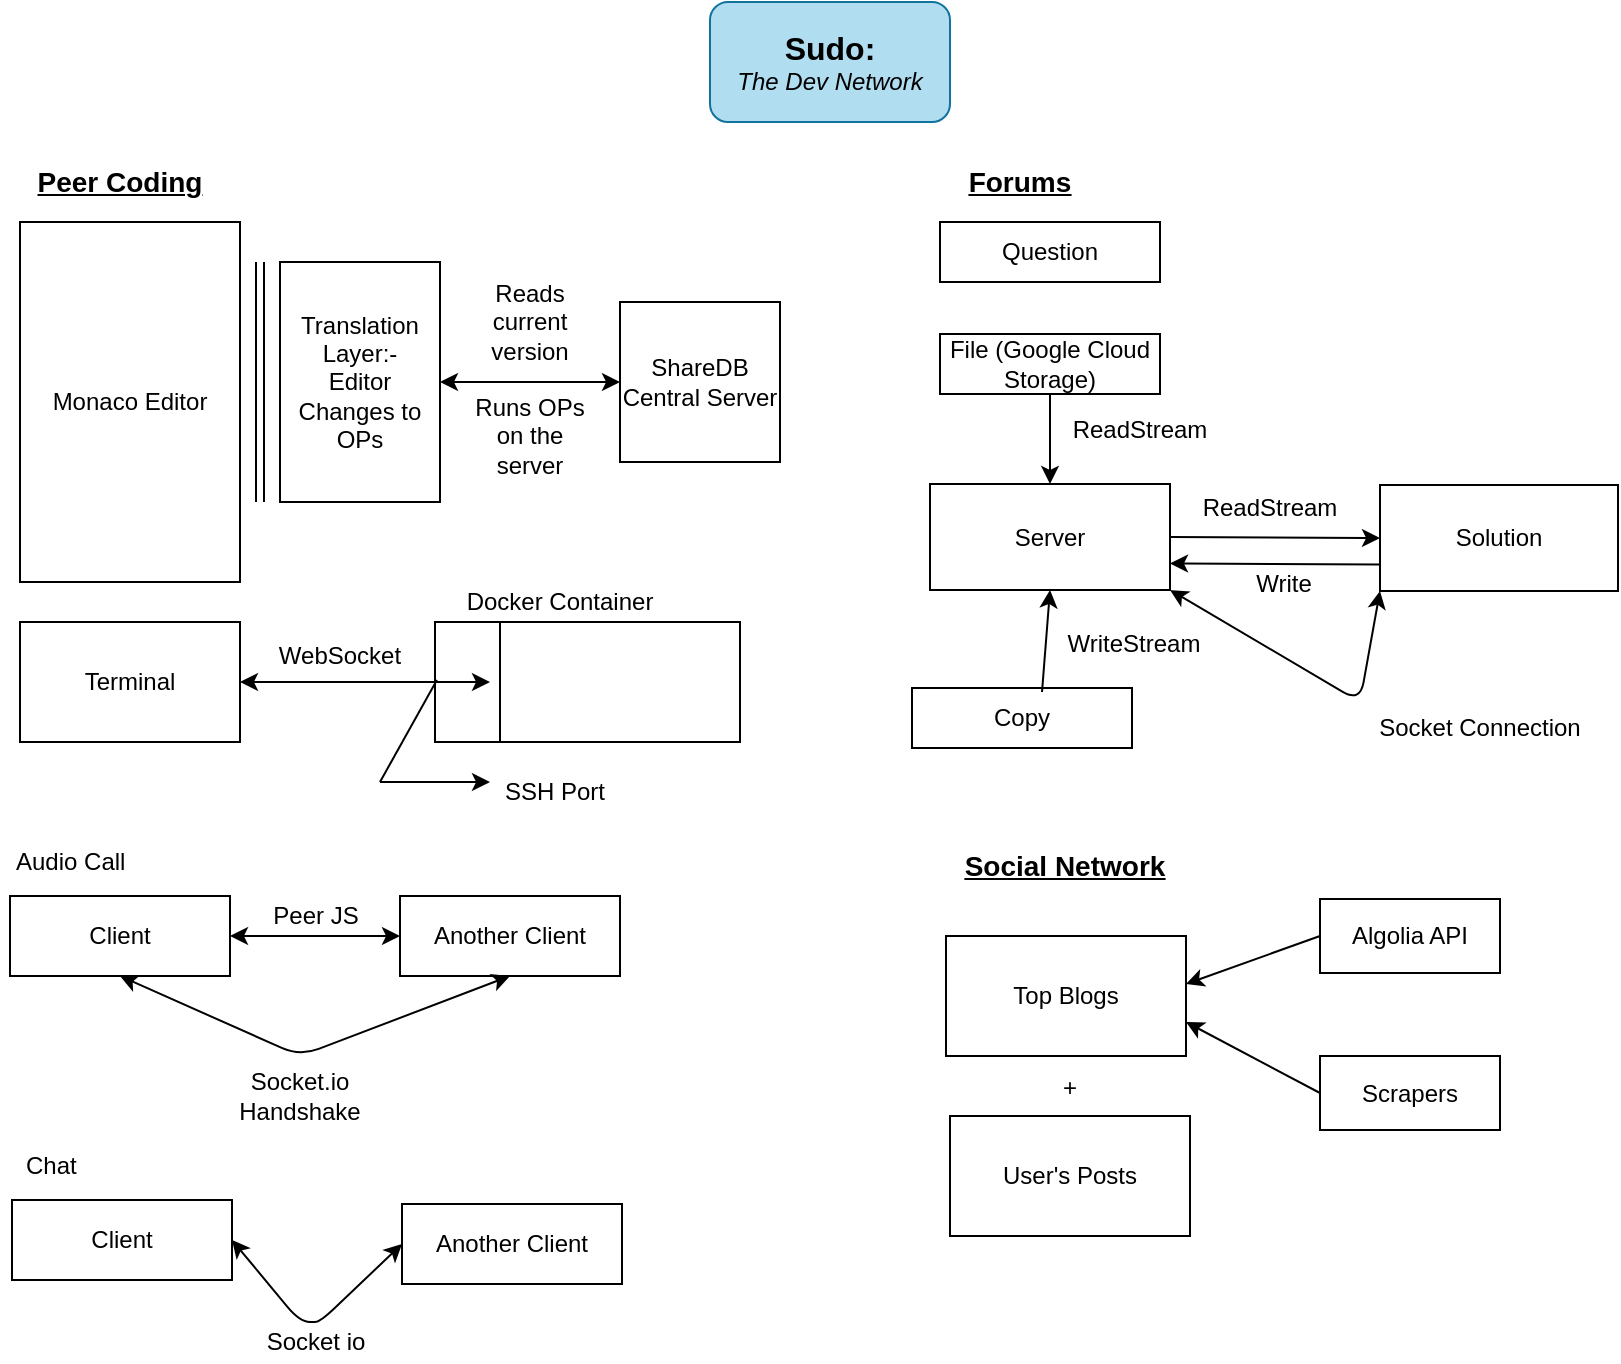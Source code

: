 <mxfile version="14.1.1" type="github">
  <diagram id="fr1w96f5VSQeFLQVV3Er" name="Page-1">
    <mxGraphModel dx="1336" dy="725" grid="1" gridSize="10" guides="1" tooltips="1" connect="1" arrows="1" fold="1" page="1" pageScale="1" pageWidth="850" pageHeight="1100" math="0" shadow="0">
      <root>
        <mxCell id="0" />
        <mxCell id="1" parent="0" />
        <mxCell id="4FfG-Y0kpK9tPXOZfxrR-1" value="&lt;div style=&quot;font-size: 16px&quot;&gt;&lt;b&gt;Sudo: &lt;/b&gt;&lt;br&gt;&lt;/div&gt;&lt;div&gt;&lt;i&gt;The Dev Network&lt;/i&gt;&lt;/div&gt;" style="rounded=1;whiteSpace=wrap;html=1;fillColor=#b1ddf0;strokeColor=#10739e;" vertex="1" parent="1">
          <mxGeometry x="365" y="10" width="120" height="60" as="geometry" />
        </mxCell>
        <mxCell id="4FfG-Y0kpK9tPXOZfxrR-3" value="&lt;font style=&quot;font-size: 14px&quot;&gt;&lt;u&gt;&lt;b&gt;Peer Coding&lt;/b&gt;&lt;/u&gt;&lt;/font&gt;" style="text;html=1;strokeColor=none;fillColor=none;align=center;verticalAlign=middle;whiteSpace=wrap;rounded=0;" vertex="1" parent="1">
          <mxGeometry x="10" y="80" width="120" height="40" as="geometry" />
        </mxCell>
        <mxCell id="4FfG-Y0kpK9tPXOZfxrR-5" value="Monaco Editor" style="rounded=0;whiteSpace=wrap;html=1;" vertex="1" parent="1">
          <mxGeometry x="20" y="120" width="110" height="180" as="geometry" />
        </mxCell>
        <mxCell id="4FfG-Y0kpK9tPXOZfxrR-6" value="Terminal" style="rounded=0;whiteSpace=wrap;html=1;" vertex="1" parent="1">
          <mxGeometry x="20" y="320" width="110" height="60" as="geometry" />
        </mxCell>
        <mxCell id="4FfG-Y0kpK9tPXOZfxrR-10" value="" style="shape=link;html=1;" edge="1" parent="1">
          <mxGeometry width="100" relative="1" as="geometry">
            <mxPoint x="140" y="260" as="sourcePoint" />
            <mxPoint x="140" y="140" as="targetPoint" />
          </mxGeometry>
        </mxCell>
        <mxCell id="4FfG-Y0kpK9tPXOZfxrR-11" value="&lt;div&gt;Translation Layer:-&lt;/div&gt;&lt;div&gt;Editor Changes to OPs&lt;br&gt;&lt;/div&gt;" style="rounded=0;whiteSpace=wrap;html=1;" vertex="1" parent="1">
          <mxGeometry x="150" y="140" width="80" height="120" as="geometry" />
        </mxCell>
        <mxCell id="4FfG-Y0kpK9tPXOZfxrR-13" value="&lt;div&gt;ShareDB&lt;/div&gt;&lt;div&gt;Central Server&lt;br&gt;&lt;/div&gt;" style="whiteSpace=wrap;html=1;aspect=fixed;" vertex="1" parent="1">
          <mxGeometry x="320" y="160" width="80" height="80" as="geometry" />
        </mxCell>
        <mxCell id="4FfG-Y0kpK9tPXOZfxrR-17" value="" style="endArrow=classic;startArrow=classic;html=1;entryX=0;entryY=0.5;entryDx=0;entryDy=0;exitX=1;exitY=0.5;exitDx=0;exitDy=0;" edge="1" parent="1" source="4FfG-Y0kpK9tPXOZfxrR-11" target="4FfG-Y0kpK9tPXOZfxrR-13">
          <mxGeometry width="50" height="50" relative="1" as="geometry">
            <mxPoint x="250" y="220" as="sourcePoint" />
            <mxPoint x="300" y="170" as="targetPoint" />
          </mxGeometry>
        </mxCell>
        <mxCell id="4FfG-Y0kpK9tPXOZfxrR-18" value="Reads current version" style="text;html=1;strokeColor=none;fillColor=none;align=center;verticalAlign=middle;whiteSpace=wrap;rounded=0;" vertex="1" parent="1">
          <mxGeometry x="245" y="160" width="60" height="20" as="geometry" />
        </mxCell>
        <mxCell id="4FfG-Y0kpK9tPXOZfxrR-19" value="Runs OPs on the server" style="text;html=1;strokeColor=none;fillColor=none;align=center;verticalAlign=middle;whiteSpace=wrap;rounded=0;" vertex="1" parent="1">
          <mxGeometry x="240" y="212" width="70" height="30" as="geometry" />
        </mxCell>
        <mxCell id="4FfG-Y0kpK9tPXOZfxrR-21" value="" style="endArrow=classic;startArrow=classic;html=1;entryX=0;entryY=0.5;entryDx=0;entryDy=0;" edge="1" parent="1" target="4FfG-Y0kpK9tPXOZfxrR-27">
          <mxGeometry width="50" height="50" relative="1" as="geometry">
            <mxPoint x="130" y="350" as="sourcePoint" />
            <mxPoint x="290" y="350" as="targetPoint" />
          </mxGeometry>
        </mxCell>
        <mxCell id="4FfG-Y0kpK9tPXOZfxrR-23" value="" style="verticalLabelPosition=bottom;verticalAlign=top;html=1;shape=mxgraph.basic.rect;fillColor2=none;strokeWidth=1;size=20;indent=5;fillColor=none;" vertex="1" parent="1">
          <mxGeometry x="227.5" y="320" width="120" height="60" as="geometry" />
        </mxCell>
        <mxCell id="4FfG-Y0kpK9tPXOZfxrR-25" value="WebSocket" style="text;html=1;strokeColor=none;fillColor=none;align=center;verticalAlign=middle;whiteSpace=wrap;rounded=0;" vertex="1" parent="1">
          <mxGeometry x="160" y="327" width="40" height="20" as="geometry" />
        </mxCell>
        <mxCell id="4FfG-Y0kpK9tPXOZfxrR-27" value="&lt;font style=&quot;font-size: 13px&quot;&gt;tty&lt;/font&gt;" style="text;html=1;strokeColor=none;fillColor=none;align=center;verticalAlign=middle;whiteSpace=wrap;rounded=0;" vertex="1" parent="1">
          <mxGeometry x="255" y="340" width="40" height="20" as="geometry" />
        </mxCell>
        <mxCell id="4FfG-Y0kpK9tPXOZfxrR-28" value="&lt;div&gt;Docker Container&lt;/div&gt;" style="text;html=1;strokeColor=none;fillColor=none;align=center;verticalAlign=middle;whiteSpace=wrap;rounded=0;" vertex="1" parent="1">
          <mxGeometry x="230" y="300" width="120" height="20" as="geometry" />
        </mxCell>
        <mxCell id="4FfG-Y0kpK9tPXOZfxrR-31" value="SSH Port" style="text;html=1;strokeColor=none;fillColor=none;align=center;verticalAlign=middle;whiteSpace=wrap;rounded=0;" vertex="1" parent="1">
          <mxGeometry x="255" y="395" width="65" height="20" as="geometry" />
        </mxCell>
        <mxCell id="4FfG-Y0kpK9tPXOZfxrR-36" value="" style="endArrow=none;html=1;entryX=0.008;entryY=0.483;entryDx=0;entryDy=0;entryPerimeter=0;" edge="1" parent="1" target="4FfG-Y0kpK9tPXOZfxrR-23">
          <mxGeometry width="50" height="50" relative="1" as="geometry">
            <mxPoint x="200" y="400" as="sourcePoint" />
            <mxPoint x="230" y="390" as="targetPoint" />
          </mxGeometry>
        </mxCell>
        <mxCell id="4FfG-Y0kpK9tPXOZfxrR-37" value="" style="endArrow=classic;html=1;entryX=0;entryY=0.25;entryDx=0;entryDy=0;" edge="1" parent="1" target="4FfG-Y0kpK9tPXOZfxrR-31">
          <mxGeometry width="50" height="50" relative="1" as="geometry">
            <mxPoint x="200" y="400" as="sourcePoint" />
            <mxPoint x="250" y="350" as="targetPoint" />
          </mxGeometry>
        </mxCell>
        <mxCell id="4FfG-Y0kpK9tPXOZfxrR-39" value="Client" style="rounded=0;whiteSpace=wrap;html=1;" vertex="1" parent="1">
          <mxGeometry x="15" y="457" width="110" height="40" as="geometry" />
        </mxCell>
        <mxCell id="4FfG-Y0kpK9tPXOZfxrR-45" value="Another Client" style="rounded=0;whiteSpace=wrap;html=1;" vertex="1" parent="1">
          <mxGeometry x="210" y="457" width="110" height="40" as="geometry" />
        </mxCell>
        <mxCell id="4FfG-Y0kpK9tPXOZfxrR-51" value="" style="endArrow=classic;startArrow=classic;html=1;entryX=0;entryY=0.5;entryDx=0;entryDy=0;exitX=1;exitY=0.5;exitDx=0;exitDy=0;" edge="1" parent="1" source="4FfG-Y0kpK9tPXOZfxrR-39" target="4FfG-Y0kpK9tPXOZfxrR-45">
          <mxGeometry width="50" height="50" relative="1" as="geometry">
            <mxPoint x="125" y="460" as="sourcePoint" />
            <mxPoint x="175" y="410" as="targetPoint" />
          </mxGeometry>
        </mxCell>
        <mxCell id="4FfG-Y0kpK9tPXOZfxrR-53" value="" style="endArrow=classic;startArrow=classic;html=1;exitX=0.5;exitY=1;exitDx=0;exitDy=0;entryX=0.5;entryY=1;entryDx=0;entryDy=0;" edge="1" parent="1" source="4FfG-Y0kpK9tPXOZfxrR-39" target="4FfG-Y0kpK9tPXOZfxrR-45">
          <mxGeometry width="50" height="50" relative="1" as="geometry">
            <mxPoint x="150" y="567" as="sourcePoint" />
            <mxPoint x="200" y="517" as="targetPoint" />
            <Array as="points">
              <mxPoint x="160" y="537" />
            </Array>
          </mxGeometry>
        </mxCell>
        <mxCell id="4FfG-Y0kpK9tPXOZfxrR-54" value="Socket.io&lt;br&gt;&lt;div&gt;Handshake &lt;/div&gt;" style="text;html=1;strokeColor=none;fillColor=none;align=center;verticalAlign=middle;whiteSpace=wrap;rounded=0;" vertex="1" parent="1">
          <mxGeometry x="120" y="537" width="80" height="40" as="geometry" />
        </mxCell>
        <mxCell id="4FfG-Y0kpK9tPXOZfxrR-55" value="Peer JS" style="text;html=1;strokeColor=none;fillColor=none;align=center;verticalAlign=middle;whiteSpace=wrap;rounded=0;" vertex="1" parent="1">
          <mxGeometry x="143" y="457" width="50" height="20" as="geometry" />
        </mxCell>
        <mxCell id="4FfG-Y0kpK9tPXOZfxrR-56" value="Audio Call" style="text;html=1;strokeColor=none;fillColor=none;align=left;verticalAlign=middle;whiteSpace=wrap;rounded=0;" vertex="1" parent="1">
          <mxGeometry x="16" y="430" width="100" height="20" as="geometry" />
        </mxCell>
        <mxCell id="4FfG-Y0kpK9tPXOZfxrR-57" value="Client" style="rounded=0;whiteSpace=wrap;html=1;" vertex="1" parent="1">
          <mxGeometry x="16" y="609" width="110" height="40" as="geometry" />
        </mxCell>
        <mxCell id="4FfG-Y0kpK9tPXOZfxrR-58" value="Another Client" style="rounded=0;whiteSpace=wrap;html=1;" vertex="1" parent="1">
          <mxGeometry x="211" y="611" width="110" height="40" as="geometry" />
        </mxCell>
        <mxCell id="4FfG-Y0kpK9tPXOZfxrR-59" value="Socket io" style="text;html=1;strokeColor=none;fillColor=none;align=center;verticalAlign=middle;whiteSpace=wrap;rounded=0;" vertex="1" parent="1">
          <mxGeometry x="133" y="670" width="70" height="20" as="geometry" />
        </mxCell>
        <mxCell id="4FfG-Y0kpK9tPXOZfxrR-60" value="Chat" style="text;html=1;strokeColor=none;fillColor=none;align=left;verticalAlign=middle;whiteSpace=wrap;rounded=0;" vertex="1" parent="1">
          <mxGeometry x="21" y="582" width="100" height="20" as="geometry" />
        </mxCell>
        <mxCell id="4FfG-Y0kpK9tPXOZfxrR-61" value="" style="endArrow=classic;startArrow=classic;html=1;entryX=0;entryY=0.5;entryDx=0;entryDy=0;exitX=1;exitY=0.5;exitDx=0;exitDy=0;" edge="1" parent="1" source="4FfG-Y0kpK9tPXOZfxrR-57" target="4FfG-Y0kpK9tPXOZfxrR-58">
          <mxGeometry width="50" height="50" relative="1" as="geometry">
            <mxPoint x="130" y="631" as="sourcePoint" />
            <mxPoint x="175" y="582" as="targetPoint" />
            <Array as="points">
              <mxPoint x="160" y="670" />
              <mxPoint x="170" y="670" />
            </Array>
          </mxGeometry>
        </mxCell>
        <mxCell id="4FfG-Y0kpK9tPXOZfxrR-62" value="&lt;u&gt;&lt;font style=&quot;font-size: 14px&quot;&gt;&lt;b&gt;Forums&lt;/b&gt;&lt;/font&gt;&lt;/u&gt;" style="text;html=1;strokeColor=none;fillColor=none;align=center;verticalAlign=middle;whiteSpace=wrap;rounded=0;fontStyle=4" vertex="1" parent="1">
          <mxGeometry x="460" y="80" width="120" height="40" as="geometry" />
        </mxCell>
        <mxCell id="4FfG-Y0kpK9tPXOZfxrR-64" value="Question" style="rounded=0;whiteSpace=wrap;html=1;" vertex="1" parent="1">
          <mxGeometry x="480" y="120" width="110" height="30" as="geometry" />
        </mxCell>
        <mxCell id="4FfG-Y0kpK9tPXOZfxrR-65" value="Server" style="rounded=0;whiteSpace=wrap;html=1;align=center;" vertex="1" parent="1">
          <mxGeometry x="475" y="251" width="120" height="53" as="geometry" />
        </mxCell>
        <mxCell id="4FfG-Y0kpK9tPXOZfxrR-66" value="File (Google Cloud Storage)" style="rounded=0;whiteSpace=wrap;html=1;" vertex="1" parent="1">
          <mxGeometry x="480" y="176" width="110" height="30" as="geometry" />
        </mxCell>
        <mxCell id="4FfG-Y0kpK9tPXOZfxrR-67" value="" style="endArrow=classic;html=1;exitX=0.5;exitY=1;exitDx=0;exitDy=0;verticalAlign=top;horizontal=1;" edge="1" parent="1" source="4FfG-Y0kpK9tPXOZfxrR-66" target="4FfG-Y0kpK9tPXOZfxrR-65">
          <mxGeometry width="50" height="50" relative="1" as="geometry">
            <mxPoint x="590" y="262" as="sourcePoint" />
            <mxPoint x="640" y="212" as="targetPoint" />
          </mxGeometry>
        </mxCell>
        <mxCell id="4FfG-Y0kpK9tPXOZfxrR-68" value="ReadStream" style="text;html=1;strokeColor=none;fillColor=none;align=center;verticalAlign=middle;whiteSpace=wrap;rounded=0;" vertex="1" parent="1">
          <mxGeometry x="537" y="214" width="86" height="20" as="geometry" />
        </mxCell>
        <mxCell id="4FfG-Y0kpK9tPXOZfxrR-70" value="Solution" style="rounded=0;whiteSpace=wrap;html=1;align=center;" vertex="1" parent="1">
          <mxGeometry x="700" y="251.5" width="119" height="53" as="geometry" />
        </mxCell>
        <mxCell id="4FfG-Y0kpK9tPXOZfxrR-71" value="" style="endArrow=classic;html=1;exitX=1;exitY=0.5;exitDx=0;exitDy=0;entryX=0;entryY=0.5;entryDx=0;entryDy=0;" edge="1" parent="1" source="4FfG-Y0kpK9tPXOZfxrR-65" target="4FfG-Y0kpK9tPXOZfxrR-70">
          <mxGeometry width="50" height="50" relative="1" as="geometry">
            <mxPoint x="610" y="340" as="sourcePoint" />
            <mxPoint x="660" y="290" as="targetPoint" />
          </mxGeometry>
        </mxCell>
        <mxCell id="4FfG-Y0kpK9tPXOZfxrR-72" value="ReadStream" style="text;html=1;strokeColor=none;fillColor=none;align=center;verticalAlign=middle;whiteSpace=wrap;rounded=0;" vertex="1" parent="1">
          <mxGeometry x="600" y="251.5" width="90" height="22.5" as="geometry" />
        </mxCell>
        <mxCell id="4FfG-Y0kpK9tPXOZfxrR-76" value="&lt;div&gt;Copy&lt;/div&gt;" style="rounded=0;whiteSpace=wrap;html=1;" vertex="1" parent="1">
          <mxGeometry x="466" y="353" width="110" height="30" as="geometry" />
        </mxCell>
        <mxCell id="4FfG-Y0kpK9tPXOZfxrR-77" value="WriteStream" style="text;html=1;strokeColor=none;fillColor=none;align=center;verticalAlign=middle;whiteSpace=wrap;rounded=0;" vertex="1" parent="1">
          <mxGeometry x="534" y="321" width="86" height="20" as="geometry" />
        </mxCell>
        <mxCell id="4FfG-Y0kpK9tPXOZfxrR-78" value="" style="endArrow=classic;html=1;exitX=0.591;exitY=0.067;exitDx=0;exitDy=0;verticalAlign=top;horizontal=1;exitPerimeter=0;" edge="1" parent="1" source="4FfG-Y0kpK9tPXOZfxrR-76">
          <mxGeometry width="50" height="50" relative="1" as="geometry">
            <mxPoint x="534.5" y="310" as="sourcePoint" />
            <mxPoint x="535" y="304" as="targetPoint" />
          </mxGeometry>
        </mxCell>
        <mxCell id="4FfG-Y0kpK9tPXOZfxrR-80" value="" style="endArrow=classic;html=1;exitX=0;exitY=0.75;exitDx=0;exitDy=0;entryX=1;entryY=0.75;entryDx=0;entryDy=0;" edge="1" parent="1" source="4FfG-Y0kpK9tPXOZfxrR-70" target="4FfG-Y0kpK9tPXOZfxrR-65">
          <mxGeometry width="50" height="50" relative="1" as="geometry">
            <mxPoint x="680" y="397" as="sourcePoint" />
            <mxPoint x="730" y="347" as="targetPoint" />
          </mxGeometry>
        </mxCell>
        <mxCell id="4FfG-Y0kpK9tPXOZfxrR-81" value="Write" style="text;html=1;strokeColor=none;fillColor=none;align=center;verticalAlign=middle;whiteSpace=wrap;rounded=0;" vertex="1" parent="1">
          <mxGeometry x="607" y="289.5" width="90" height="22.5" as="geometry" />
        </mxCell>
        <mxCell id="4FfG-Y0kpK9tPXOZfxrR-83" value="" style="endArrow=classic;startArrow=classic;html=1;exitX=1;exitY=1;exitDx=0;exitDy=0;entryX=0;entryY=1;entryDx=0;entryDy=0;" edge="1" parent="1" source="4FfG-Y0kpK9tPXOZfxrR-65" target="4FfG-Y0kpK9tPXOZfxrR-70">
          <mxGeometry width="50" height="50" relative="1" as="geometry">
            <mxPoint x="690" y="430" as="sourcePoint" />
            <mxPoint x="740" y="380" as="targetPoint" />
            <Array as="points">
              <mxPoint x="690" y="360" />
            </Array>
          </mxGeometry>
        </mxCell>
        <mxCell id="4FfG-Y0kpK9tPXOZfxrR-86" value="Text" style="text;html=1;strokeColor=none;fillColor=none;align=center;verticalAlign=middle;whiteSpace=wrap;rounded=0;" vertex="1" parent="1">
          <mxGeometry x="300" y="340" width="40" height="20" as="geometry" />
        </mxCell>
        <mxCell id="4FfG-Y0kpK9tPXOZfxrR-87" value="Socket Connection" style="text;html=1;strokeColor=none;fillColor=none;align=center;verticalAlign=middle;whiteSpace=wrap;rounded=0;" vertex="1" parent="1">
          <mxGeometry x="690" y="363" width="120" height="20" as="geometry" />
        </mxCell>
        <mxCell id="4FfG-Y0kpK9tPXOZfxrR-89" value="&lt;u&gt;&lt;font style=&quot;font-size: 14px&quot;&gt;&lt;b&gt;Social Network&lt;/b&gt;&lt;/font&gt;&lt;/u&gt;" style="text;html=1;strokeColor=none;fillColor=none;align=center;verticalAlign=middle;whiteSpace=wrap;rounded=0;fontStyle=4" vertex="1" parent="1">
          <mxGeometry x="475" y="422" width="135" height="40" as="geometry" />
        </mxCell>
        <mxCell id="4FfG-Y0kpK9tPXOZfxrR-90" value="Top Blogs" style="rounded=0;whiteSpace=wrap;html=1;align=center;" vertex="1" parent="1">
          <mxGeometry x="483" y="477" width="120" height="60" as="geometry" />
        </mxCell>
        <mxCell id="4FfG-Y0kpK9tPXOZfxrR-91" value="User&#39;s Posts" style="rounded=0;whiteSpace=wrap;html=1;align=center;" vertex="1" parent="1">
          <mxGeometry x="485" y="567" width="120" height="60" as="geometry" />
        </mxCell>
        <mxCell id="4FfG-Y0kpK9tPXOZfxrR-92" value="+" style="text;html=1;strokeColor=none;fillColor=none;align=center;verticalAlign=middle;whiteSpace=wrap;rounded=0;" vertex="1" parent="1">
          <mxGeometry x="525" y="543" width="40" height="20" as="geometry" />
        </mxCell>
        <mxCell id="4FfG-Y0kpK9tPXOZfxrR-93" value="" style="rounded=0;whiteSpace=wrap;html=1;align=center;" vertex="1" parent="1">
          <mxGeometry x="260" y="320" width="120" height="60" as="geometry" />
        </mxCell>
        <mxCell id="4FfG-Y0kpK9tPXOZfxrR-94" value="Algolia API" style="rounded=0;whiteSpace=wrap;html=1;align=center;" vertex="1" parent="1">
          <mxGeometry x="670" y="458.5" width="90" height="37" as="geometry" />
        </mxCell>
        <mxCell id="4FfG-Y0kpK9tPXOZfxrR-95" value="Scrapers" style="rounded=0;whiteSpace=wrap;html=1;align=center;" vertex="1" parent="1">
          <mxGeometry x="670" y="537" width="90" height="37" as="geometry" />
        </mxCell>
        <mxCell id="4FfG-Y0kpK9tPXOZfxrR-96" value="" style="endArrow=classic;html=1;entryX=1;entryY=0.4;entryDx=0;entryDy=0;exitX=0;exitY=0.5;exitDx=0;exitDy=0;entryPerimeter=0;" edge="1" parent="1" source="4FfG-Y0kpK9tPXOZfxrR-94" target="4FfG-Y0kpK9tPXOZfxrR-90">
          <mxGeometry width="50" height="50" relative="1" as="geometry">
            <mxPoint x="290" y="380" as="sourcePoint" />
            <mxPoint x="340" y="330" as="targetPoint" />
          </mxGeometry>
        </mxCell>
        <mxCell id="4FfG-Y0kpK9tPXOZfxrR-97" value="" style="endArrow=classic;html=1;entryX=1;entryY=0.717;entryDx=0;entryDy=0;exitX=0;exitY=0.5;exitDx=0;exitDy=0;entryPerimeter=0;" edge="1" parent="1" source="4FfG-Y0kpK9tPXOZfxrR-95" target="4FfG-Y0kpK9tPXOZfxrR-90">
          <mxGeometry width="50" height="50" relative="1" as="geometry">
            <mxPoint x="680" y="487" as="sourcePoint" />
            <mxPoint x="613" y="517" as="targetPoint" />
          </mxGeometry>
        </mxCell>
      </root>
    </mxGraphModel>
  </diagram>
</mxfile>
